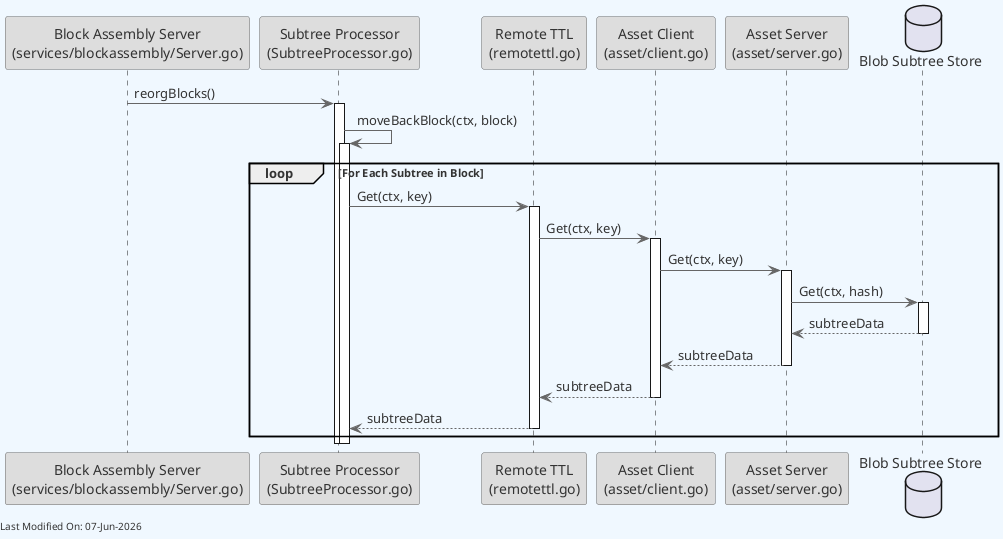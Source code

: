 @startuml
skinparam backgroundColor #F0F8FF
skinparam defaultFontColor #333333
skinparam arrowColor #666666

' Define borders for all elements
skinparam entity {
  BorderColor #666666
  BackgroundColor #DDDDDD
}

skinparam control {
  BorderColor #666666
  BackgroundColor #DDDDDD
}

skinparam participant {
  BorderColor #666666
  BackgroundColor #DDDDDD
}



participant "Block Assembly Server\n(services/blockassembly/Server.go)" as BlockAssemblyServer
participant "Subtree Processor\n(SubtreeProcessor.go)" as SubtreeProcessor
participant "Remote TTL\n(remotettl.go)" as RemoteTTL
participant "Asset Client\n(asset/client.go)" as AssetClient
participant "Asset Server\n(asset/server.go)" as AssetServer
database "Blob Subtree Store" as BlobStore

BlockAssemblyServer -> SubtreeProcessor : reorgBlocks()
activate SubtreeProcessor

SubtreeProcessor -> SubtreeProcessor : moveBackBlock(ctx, block)
activate SubtreeProcessor

loop For Each Subtree in Block

    SubtreeProcessor -> RemoteTTL : Get(ctx, key)
    activate RemoteTTL
    RemoteTTL -> AssetClient : Get(ctx, key)
    activate AssetClient
    AssetClient -> AssetServer : Get(ctx, key)
    activate AssetServer
    AssetServer -> BlobStore : Get(ctx, hash)
    activate BlobStore
    BlobStore --> AssetServer : subtreeData
    deactivate BlobStore
    AssetServer --> AssetClient : subtreeData
    deactivate AssetServer
    AssetClient --> RemoteTTL : subtreeData
    deactivate AssetClient
    RemoteTTL --> SubtreeProcessor : subtreeData
    deactivate RemoteTTL
end

deactivate SubtreeProcessor

deactivate SubtreeProcessor

left footer Last Modified On: %date("dd-MMM-yyyy")

@enduml
